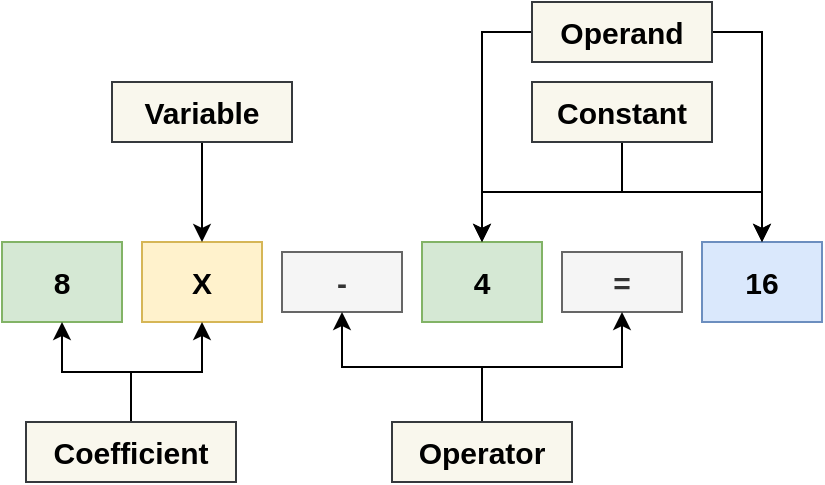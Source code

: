 <mxfile version="13.0.6" type="device"><diagram id="8Q6P5EqDLh0ptkVZuEOP" name="Page-1"><mxGraphModel dx="1038" dy="526" grid="1" gridSize="10" guides="1" tooltips="1" connect="1" arrows="1" fold="1" page="1" pageScale="1" pageWidth="827" pageHeight="1169" math="0" shadow="0"><root><mxCell id="0"/><mxCell id="1" parent="0"/><mxCell id="bHuoe5aHPreB0tNBlEZh-1" value="8" style="rounded=0;whiteSpace=wrap;html=1;fillColor=#d5e8d4;strokeColor=#82b366;fontSize=15;fontStyle=1" vertex="1" parent="1"><mxGeometry x="220" y="320" width="60" height="40" as="geometry"/></mxCell><mxCell id="bHuoe5aHPreB0tNBlEZh-2" value="X" style="rounded=0;whiteSpace=wrap;html=1;fillColor=#fff2cc;strokeColor=#d6b656;fontSize=15;fontStyle=1" vertex="1" parent="1"><mxGeometry x="290" y="320" width="60" height="40" as="geometry"/></mxCell><mxCell id="bHuoe5aHPreB0tNBlEZh-3" value="-" style="rounded=0;whiteSpace=wrap;html=1;fillColor=#f5f5f5;strokeColor=#666666;fontColor=#333333;fontSize=15;fontStyle=1" vertex="1" parent="1"><mxGeometry x="360" y="325" width="60" height="30" as="geometry"/></mxCell><mxCell id="bHuoe5aHPreB0tNBlEZh-4" value="4" style="rounded=0;whiteSpace=wrap;html=1;fillColor=#d5e8d4;strokeColor=#82b366;fontSize=15;fontStyle=1" vertex="1" parent="1"><mxGeometry x="430" y="320" width="60" height="40" as="geometry"/></mxCell><mxCell id="bHuoe5aHPreB0tNBlEZh-5" value="=" style="rounded=0;whiteSpace=wrap;html=1;fillColor=#f5f5f5;strokeColor=#666666;fontColor=#333333;fontSize=15;fontStyle=1" vertex="1" parent="1"><mxGeometry x="500" y="325" width="60" height="30" as="geometry"/></mxCell><mxCell id="bHuoe5aHPreB0tNBlEZh-6" value="16" style="rounded=0;whiteSpace=wrap;html=1;fillColor=#dae8fc;strokeColor=#6c8ebf;fontSize=15;fontStyle=1" vertex="1" parent="1"><mxGeometry x="570" y="320" width="60" height="40" as="geometry"/></mxCell><mxCell id="bHuoe5aHPreB0tNBlEZh-10" style="edgeStyle=orthogonalEdgeStyle;rounded=0;orthogonalLoop=1;jettySize=auto;html=1;exitX=0.5;exitY=1;exitDx=0;exitDy=0;fontSize=15;fontStyle=1" edge="1" parent="1" source="bHuoe5aHPreB0tNBlEZh-7" target="bHuoe5aHPreB0tNBlEZh-4"><mxGeometry relative="1" as="geometry"/></mxCell><mxCell id="bHuoe5aHPreB0tNBlEZh-11" style="edgeStyle=orthogonalEdgeStyle;rounded=0;orthogonalLoop=1;jettySize=auto;html=1;exitX=0.5;exitY=1;exitDx=0;exitDy=0;fontSize=15;fontStyle=1" edge="1" parent="1" source="bHuoe5aHPreB0tNBlEZh-7" target="bHuoe5aHPreB0tNBlEZh-6"><mxGeometry relative="1" as="geometry"/></mxCell><mxCell id="bHuoe5aHPreB0tNBlEZh-7" value="Constant" style="rounded=0;whiteSpace=wrap;html=1;fillColor=#f9f7ed;strokeColor=#36393d;fontSize=15;fontStyle=1" vertex="1" parent="1"><mxGeometry x="485" y="240" width="90" height="30" as="geometry"/></mxCell><mxCell id="bHuoe5aHPreB0tNBlEZh-13" style="edgeStyle=orthogonalEdgeStyle;rounded=0;orthogonalLoop=1;jettySize=auto;html=1;exitX=0;exitY=0.5;exitDx=0;exitDy=0;entryX=0.5;entryY=0;entryDx=0;entryDy=0;fontSize=15;" edge="1" parent="1" source="bHuoe5aHPreB0tNBlEZh-12" target="bHuoe5aHPreB0tNBlEZh-4"><mxGeometry relative="1" as="geometry"/></mxCell><mxCell id="bHuoe5aHPreB0tNBlEZh-14" style="edgeStyle=orthogonalEdgeStyle;rounded=0;orthogonalLoop=1;jettySize=auto;html=1;exitX=1;exitY=0.5;exitDx=0;exitDy=0;fontSize=15;" edge="1" parent="1" source="bHuoe5aHPreB0tNBlEZh-12" target="bHuoe5aHPreB0tNBlEZh-6"><mxGeometry relative="1" as="geometry"/></mxCell><mxCell id="bHuoe5aHPreB0tNBlEZh-12" value="Operand" style="rounded=0;whiteSpace=wrap;html=1;fillColor=#f9f7ed;strokeColor=#36393d;fontSize=15;fontStyle=1" vertex="1" parent="1"><mxGeometry x="485" y="200" width="90" height="30" as="geometry"/></mxCell><mxCell id="bHuoe5aHPreB0tNBlEZh-16" style="edgeStyle=orthogonalEdgeStyle;rounded=0;orthogonalLoop=1;jettySize=auto;html=1;exitX=0.5;exitY=0;exitDx=0;exitDy=0;entryX=0.5;entryY=1;entryDx=0;entryDy=0;fontSize=15;" edge="1" parent="1" source="bHuoe5aHPreB0tNBlEZh-15" target="bHuoe5aHPreB0tNBlEZh-5"><mxGeometry relative="1" as="geometry"/></mxCell><mxCell id="bHuoe5aHPreB0tNBlEZh-17" style="edgeStyle=orthogonalEdgeStyle;rounded=0;orthogonalLoop=1;jettySize=auto;html=1;exitX=0.5;exitY=0;exitDx=0;exitDy=0;entryX=0.5;entryY=1;entryDx=0;entryDy=0;fontSize=15;" edge="1" parent="1" source="bHuoe5aHPreB0tNBlEZh-15" target="bHuoe5aHPreB0tNBlEZh-3"><mxGeometry relative="1" as="geometry"/></mxCell><mxCell id="bHuoe5aHPreB0tNBlEZh-15" value="Operator" style="rounded=0;whiteSpace=wrap;html=1;fillColor=#f9f7ed;strokeColor=#36393d;fontSize=15;fontStyle=1" vertex="1" parent="1"><mxGeometry x="415" y="410" width="90" height="30" as="geometry"/></mxCell><mxCell id="bHuoe5aHPreB0tNBlEZh-19" style="edgeStyle=orthogonalEdgeStyle;rounded=0;orthogonalLoop=1;jettySize=auto;html=1;exitX=0.5;exitY=1;exitDx=0;exitDy=0;fontSize=15;" edge="1" parent="1" source="bHuoe5aHPreB0tNBlEZh-18" target="bHuoe5aHPreB0tNBlEZh-2"><mxGeometry relative="1" as="geometry"/></mxCell><mxCell id="bHuoe5aHPreB0tNBlEZh-18" value="Variable" style="rounded=0;whiteSpace=wrap;html=1;fillColor=#f9f7ed;strokeColor=#36393d;fontSize=15;fontStyle=1" vertex="1" parent="1"><mxGeometry x="275" y="240" width="90" height="30" as="geometry"/></mxCell><mxCell id="bHuoe5aHPreB0tNBlEZh-21" style="edgeStyle=orthogonalEdgeStyle;rounded=0;orthogonalLoop=1;jettySize=auto;html=1;exitX=0.5;exitY=0;exitDx=0;exitDy=0;fontSize=15;" edge="1" parent="1" source="bHuoe5aHPreB0tNBlEZh-20" target="bHuoe5aHPreB0tNBlEZh-1"><mxGeometry relative="1" as="geometry"/></mxCell><mxCell id="bHuoe5aHPreB0tNBlEZh-22" style="edgeStyle=orthogonalEdgeStyle;rounded=0;orthogonalLoop=1;jettySize=auto;html=1;exitX=0.5;exitY=0;exitDx=0;exitDy=0;fontSize=15;" edge="1" parent="1" source="bHuoe5aHPreB0tNBlEZh-20" target="bHuoe5aHPreB0tNBlEZh-2"><mxGeometry relative="1" as="geometry"/></mxCell><mxCell id="bHuoe5aHPreB0tNBlEZh-20" value="Coefficient" style="rounded=0;whiteSpace=wrap;html=1;fillColor=#f9f7ed;strokeColor=#36393d;fontSize=15;fontStyle=1" vertex="1" parent="1"><mxGeometry x="232" y="410" width="105" height="30" as="geometry"/></mxCell></root></mxGraphModel></diagram></mxfile>
